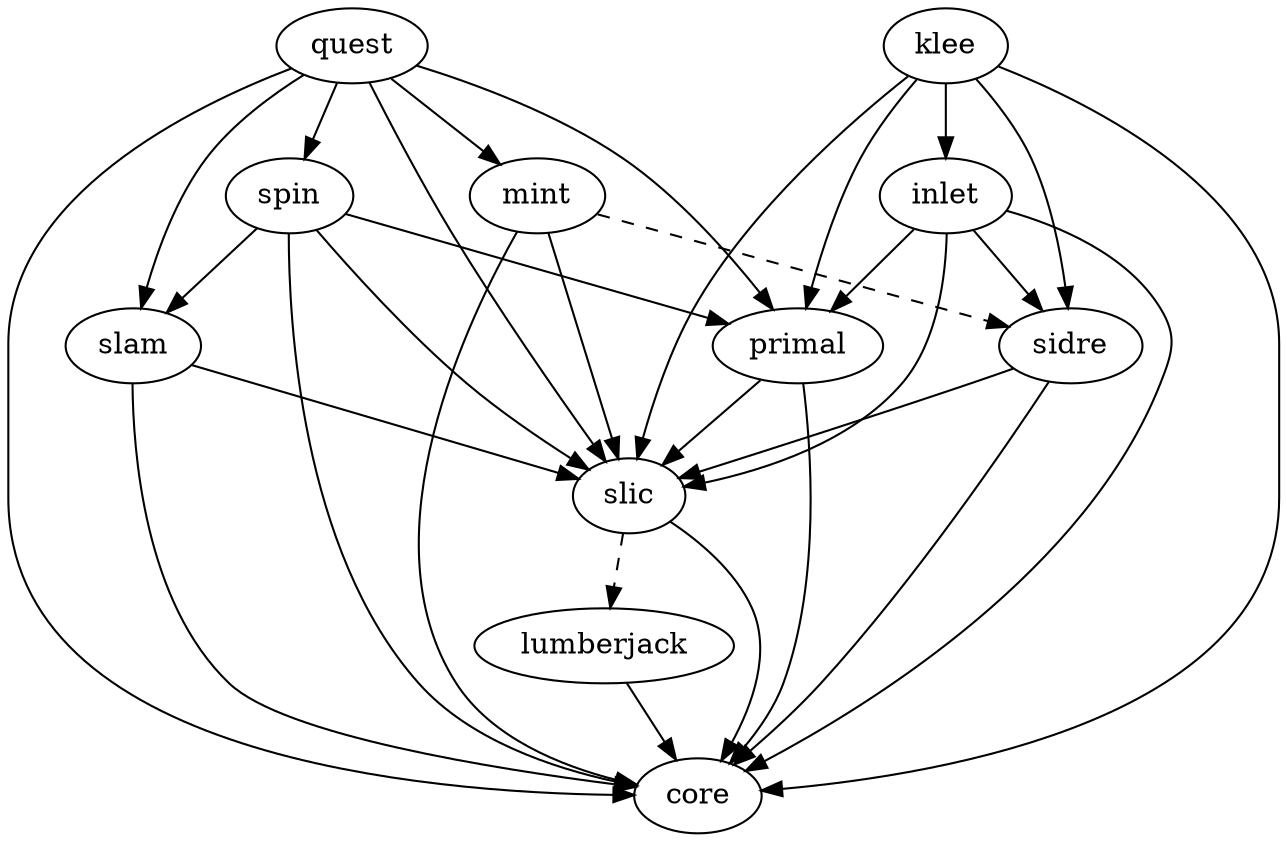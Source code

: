 digraph dependencies {
  quest -> {slam primal mint spin};
  {inlet klee mint primal quest slam spin} -> {slic core};
  mint -> sidre [style="dashed"];
  spin -> {slam primal};
  sidre -> {slic core};
  slic -> core;
  slic -> lumberjack [style="dashed"];
  lumberjack -> core;
  inlet -> {sidre primal};
  klee -> {sidre primal inlet};
}
